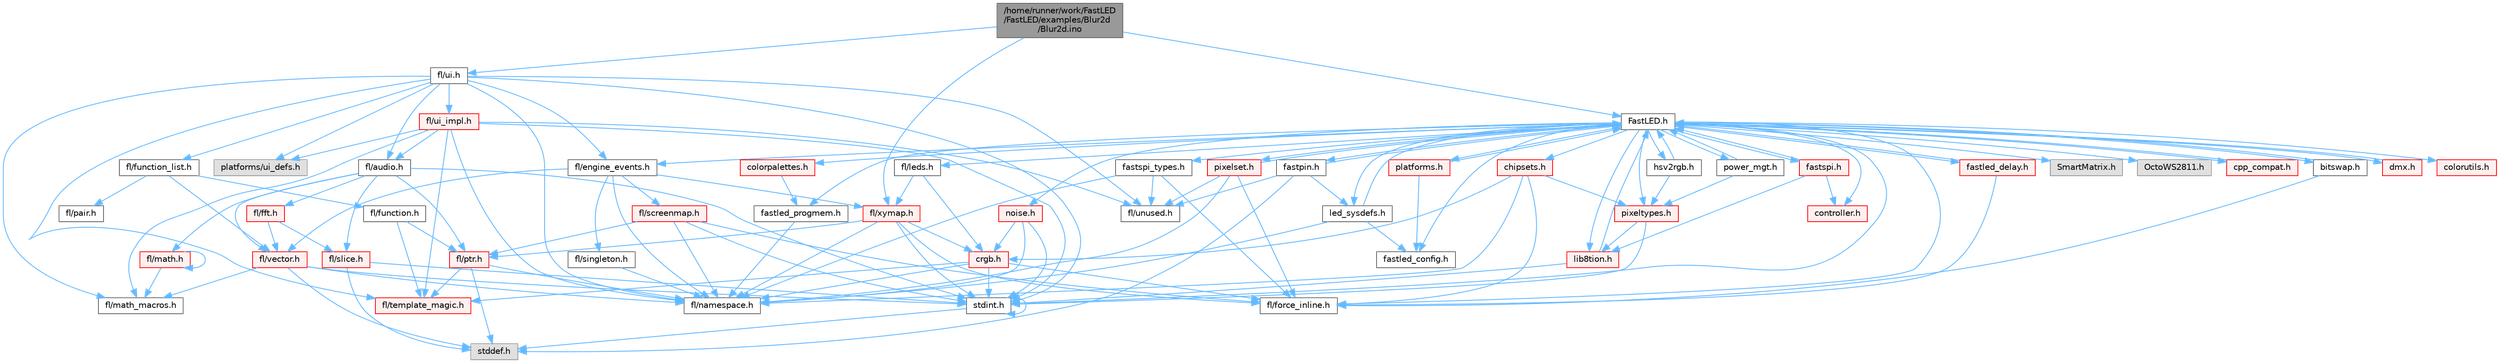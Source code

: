 digraph "/home/runner/work/FastLED/FastLED/examples/Blur2d/Blur2d.ino"
{
 // INTERACTIVE_SVG=YES
 // LATEX_PDF_SIZE
  bgcolor="transparent";
  edge [fontname=Helvetica,fontsize=10,labelfontname=Helvetica,labelfontsize=10];
  node [fontname=Helvetica,fontsize=10,shape=box,height=0.2,width=0.4];
  Node1 [id="Node000001",label="/home/runner/work/FastLED\l/FastLED/examples/Blur2d\l/Blur2d.ino",height=0.2,width=0.4,color="gray40", fillcolor="grey60", style="filled", fontcolor="black",tooltip=" "];
  Node1 -> Node2 [id="edge1_Node000001_Node000002",color="steelblue1",style="solid",tooltip=" "];
  Node2 [id="Node000002",label="fl/ui.h",height=0.2,width=0.4,color="grey40", fillcolor="white", style="filled",URL="$d9/d3b/ui_8h.html",tooltip=" "];
  Node2 -> Node3 [id="edge2_Node000002_Node000003",color="steelblue1",style="solid",tooltip=" "];
  Node3 [id="Node000003",label="stdint.h",height=0.2,width=0.4,color="grey40", fillcolor="white", style="filled",URL="$df/dd8/stdint_8h.html",tooltip=" "];
  Node3 -> Node4 [id="edge3_Node000003_Node000004",color="steelblue1",style="solid",tooltip=" "];
  Node4 [id="Node000004",label="stddef.h",height=0.2,width=0.4,color="grey60", fillcolor="#E0E0E0", style="filled",tooltip=" "];
  Node3 -> Node3 [id="edge4_Node000003_Node000003",color="steelblue1",style="solid",tooltip=" "];
  Node2 -> Node5 [id="edge5_Node000002_Node000005",color="steelblue1",style="solid",tooltip=" "];
  Node5 [id="Node000005",label="fl/audio.h",height=0.2,width=0.4,color="grey40", fillcolor="white", style="filled",URL="$da/d09/audio_8h.html",tooltip=" "];
  Node5 -> Node6 [id="edge6_Node000005_Node000006",color="steelblue1",style="solid",tooltip=" "];
  Node6 [id="Node000006",label="fl/fft.h",height=0.2,width=0.4,color="red", fillcolor="#FFF0F0", style="filled",URL="$d7/d76/fft_8h.html",tooltip=" "];
  Node6 -> Node9 [id="edge7_Node000006_Node000009",color="steelblue1",style="solid",tooltip=" "];
  Node9 [id="Node000009",label="fl/slice.h",height=0.2,width=0.4,color="red", fillcolor="#FFF0F0", style="filled",URL="$d0/d48/slice_8h.html",tooltip=" "];
  Node9 -> Node4 [id="edge8_Node000009_Node000004",color="steelblue1",style="solid",tooltip=" "];
  Node9 -> Node3 [id="edge9_Node000009_Node000003",color="steelblue1",style="solid",tooltip=" "];
  Node6 -> Node16 [id="edge10_Node000006_Node000016",color="steelblue1",style="solid",tooltip=" "];
  Node16 [id="Node000016",label="fl/vector.h",height=0.2,width=0.4,color="red", fillcolor="#FFF0F0", style="filled",URL="$d6/d68/vector_8h.html",tooltip=" "];
  Node16 -> Node4 [id="edge11_Node000016_Node000004",color="steelblue1",style="solid",tooltip=" "];
  Node16 -> Node3 [id="edge12_Node000016_Node000003",color="steelblue1",style="solid",tooltip=" "];
  Node16 -> Node15 [id="edge13_Node000016_Node000015",color="steelblue1",style="solid",tooltip=" "];
  Node15 [id="Node000015",label="fl/math_macros.h",height=0.2,width=0.4,color="grey40", fillcolor="white", style="filled",URL="$d8/db8/math__macros_8h.html",tooltip=" "];
  Node16 -> Node8 [id="edge14_Node000016_Node000008",color="steelblue1",style="solid",tooltip=" "];
  Node8 [id="Node000008",label="fl/namespace.h",height=0.2,width=0.4,color="grey40", fillcolor="white", style="filled",URL="$df/d2a/namespace_8h.html",tooltip="Implements the FastLED namespace macros."];
  Node5 -> Node13 [id="edge15_Node000005_Node000013",color="steelblue1",style="solid",tooltip=" "];
  Node13 [id="Node000013",label="fl/math.h",height=0.2,width=0.4,color="red", fillcolor="#FFF0F0", style="filled",URL="$df/db1/math_8h.html",tooltip=" "];
  Node13 -> Node15 [id="edge16_Node000013_Node000015",color="steelblue1",style="solid",tooltip=" "];
  Node13 -> Node13 [id="edge17_Node000013_Node000013",color="steelblue1",style="solid",tooltip=" "];
  Node5 -> Node19 [id="edge18_Node000005_Node000019",color="steelblue1",style="solid",tooltip=" "];
  Node19 [id="Node000019",label="fl/ptr.h",height=0.2,width=0.4,color="red", fillcolor="#FFF0F0", style="filled",URL="$dd/d98/ptr_8h.html",tooltip=" "];
  Node19 -> Node4 [id="edge19_Node000019_Node000004",color="steelblue1",style="solid",tooltip=" "];
  Node19 -> Node8 [id="edge20_Node000019_Node000008",color="steelblue1",style="solid",tooltip=" "];
  Node19 -> Node20 [id="edge21_Node000019_Node000020",color="steelblue1",style="solid",tooltip=" "];
  Node20 [id="Node000020",label="fl/template_magic.h",height=0.2,width=0.4,color="red", fillcolor="#FFF0F0", style="filled",URL="$d8/d0c/template__magic_8h.html",tooltip=" "];
  Node5 -> Node9 [id="edge22_Node000005_Node000009",color="steelblue1",style="solid",tooltip=" "];
  Node5 -> Node16 [id="edge23_Node000005_Node000016",color="steelblue1",style="solid",tooltip=" "];
  Node5 -> Node3 [id="edge24_Node000005_Node000003",color="steelblue1",style="solid",tooltip=" "];
  Node2 -> Node25 [id="edge25_Node000002_Node000025",color="steelblue1",style="solid",tooltip=" "];
  Node25 [id="Node000025",label="fl/engine_events.h",height=0.2,width=0.4,color="grey40", fillcolor="white", style="filled",URL="$db/dc0/engine__events_8h.html",tooltip=" "];
  Node25 -> Node8 [id="edge26_Node000025_Node000008",color="steelblue1",style="solid",tooltip=" "];
  Node25 -> Node26 [id="edge27_Node000025_Node000026",color="steelblue1",style="solid",tooltip=" "];
  Node26 [id="Node000026",label="fl/screenmap.h",height=0.2,width=0.4,color="red", fillcolor="#FFF0F0", style="filled",URL="$d7/d97/screenmap_8h.html",tooltip=" "];
  Node26 -> Node3 [id="edge28_Node000026_Node000003",color="steelblue1",style="solid",tooltip=" "];
  Node26 -> Node11 [id="edge29_Node000026_Node000011",color="steelblue1",style="solid",tooltip=" "];
  Node11 [id="Node000011",label="fl/force_inline.h",height=0.2,width=0.4,color="grey40", fillcolor="white", style="filled",URL="$d4/d64/force__inline_8h.html",tooltip=" "];
  Node26 -> Node19 [id="edge30_Node000026_Node000019",color="steelblue1",style="solid",tooltip=" "];
  Node26 -> Node8 [id="edge31_Node000026_Node000008",color="steelblue1",style="solid",tooltip=" "];
  Node25 -> Node33 [id="edge32_Node000025_Node000033",color="steelblue1",style="solid",tooltip=" "];
  Node33 [id="Node000033",label="fl/singleton.h",height=0.2,width=0.4,color="grey40", fillcolor="white", style="filled",URL="$d4/d0b/singleton_8h.html",tooltip=" "];
  Node33 -> Node8 [id="edge33_Node000033_Node000008",color="steelblue1",style="solid",tooltip=" "];
  Node25 -> Node16 [id="edge34_Node000025_Node000016",color="steelblue1",style="solid",tooltip=" "];
  Node25 -> Node34 [id="edge35_Node000025_Node000034",color="steelblue1",style="solid",tooltip=" "];
  Node34 [id="Node000034",label="fl/xymap.h",height=0.2,width=0.4,color="red", fillcolor="#FFF0F0", style="filled",URL="$da/d61/xymap_8h.html",tooltip=" "];
  Node34 -> Node3 [id="edge36_Node000034_Node000003",color="steelblue1",style="solid",tooltip=" "];
  Node34 -> Node35 [id="edge37_Node000034_Node000035",color="steelblue1",style="solid",tooltip=" "];
  Node35 [id="Node000035",label="crgb.h",height=0.2,width=0.4,color="red", fillcolor="#FFF0F0", style="filled",URL="$db/dd1/crgb_8h.html",tooltip="Defines the red, green, and blue (RGB) pixel struct."];
  Node35 -> Node3 [id="edge38_Node000035_Node000003",color="steelblue1",style="solid",tooltip=" "];
  Node35 -> Node8 [id="edge39_Node000035_Node000008",color="steelblue1",style="solid",tooltip=" "];
  Node35 -> Node11 [id="edge40_Node000035_Node000011",color="steelblue1",style="solid",tooltip=" "];
  Node35 -> Node20 [id="edge41_Node000035_Node000020",color="steelblue1",style="solid",tooltip=" "];
  Node34 -> Node11 [id="edge42_Node000034_Node000011",color="steelblue1",style="solid",tooltip=" "];
  Node34 -> Node8 [id="edge43_Node000034_Node000008",color="steelblue1",style="solid",tooltip=" "];
  Node34 -> Node19 [id="edge44_Node000034_Node000019",color="steelblue1",style="solid",tooltip=" "];
  Node2 -> Node40 [id="edge45_Node000002_Node000040",color="steelblue1",style="solid",tooltip=" "];
  Node40 [id="Node000040",label="fl/function_list.h",height=0.2,width=0.4,color="grey40", fillcolor="white", style="filled",URL="$d0/d64/function__list_8h.html",tooltip=" "];
  Node40 -> Node41 [id="edge46_Node000040_Node000041",color="steelblue1",style="solid",tooltip=" "];
  Node41 [id="Node000041",label="fl/function.h",height=0.2,width=0.4,color="grey40", fillcolor="white", style="filled",URL="$dd/d67/function_8h.html",tooltip=" "];
  Node41 -> Node19 [id="edge47_Node000041_Node000019",color="steelblue1",style="solid",tooltip=" "];
  Node41 -> Node20 [id="edge48_Node000041_Node000020",color="steelblue1",style="solid",tooltip=" "];
  Node40 -> Node32 [id="edge49_Node000040_Node000032",color="steelblue1",style="solid",tooltip=" "];
  Node32 [id="Node000032",label="fl/pair.h",height=0.2,width=0.4,color="grey40", fillcolor="white", style="filled",URL="$d3/d41/pair_8h.html",tooltip=" "];
  Node40 -> Node16 [id="edge50_Node000040_Node000016",color="steelblue1",style="solid",tooltip=" "];
  Node2 -> Node15 [id="edge51_Node000002_Node000015",color="steelblue1",style="solid",tooltip=" "];
  Node2 -> Node8 [id="edge52_Node000002_Node000008",color="steelblue1",style="solid",tooltip=" "];
  Node2 -> Node20 [id="edge53_Node000002_Node000020",color="steelblue1",style="solid",tooltip=" "];
  Node2 -> Node42 [id="edge54_Node000002_Node000042",color="steelblue1",style="solid",tooltip=" "];
  Node42 [id="Node000042",label="fl/ui_impl.h",height=0.2,width=0.4,color="red", fillcolor="#FFF0F0", style="filled",URL="$d6/dc0/ui__impl_8h.html",tooltip=" "];
  Node42 -> Node3 [id="edge55_Node000042_Node000003",color="steelblue1",style="solid",tooltip=" "];
  Node42 -> Node5 [id="edge56_Node000042_Node000005",color="steelblue1",style="solid",tooltip=" "];
  Node42 -> Node15 [id="edge57_Node000042_Node000015",color="steelblue1",style="solid",tooltip=" "];
  Node42 -> Node8 [id="edge58_Node000042_Node000008",color="steelblue1",style="solid",tooltip=" "];
  Node42 -> Node20 [id="edge59_Node000042_Node000020",color="steelblue1",style="solid",tooltip=" "];
  Node42 -> Node43 [id="edge60_Node000042_Node000043",color="steelblue1",style="solid",tooltip=" "];
  Node43 [id="Node000043",label="fl/unused.h",height=0.2,width=0.4,color="grey40", fillcolor="white", style="filled",URL="$d8/d4b/unused_8h.html",tooltip=" "];
  Node42 -> Node47 [id="edge61_Node000042_Node000047",color="steelblue1",style="solid",tooltip=" "];
  Node47 [id="Node000047",label="platforms/ui_defs.h",height=0.2,width=0.4,color="grey60", fillcolor="#E0E0E0", style="filled",tooltip=" "];
  Node2 -> Node43 [id="edge62_Node000002_Node000043",color="steelblue1",style="solid",tooltip=" "];
  Node2 -> Node47 [id="edge63_Node000002_Node000047",color="steelblue1",style="solid",tooltip=" "];
  Node1 -> Node34 [id="edge64_Node000001_Node000034",color="steelblue1",style="solid",tooltip=" "];
  Node1 -> Node48 [id="edge65_Node000001_Node000048",color="steelblue1",style="solid",tooltip=" "];
  Node48 [id="Node000048",label="FastLED.h",height=0.2,width=0.4,color="grey40", fillcolor="white", style="filled",URL="$db/d97/_fast_l_e_d_8h.html",tooltip="central include file for FastLED, defines the CFastLED class/object"];
  Node48 -> Node3 [id="edge66_Node000048_Node000003",color="steelblue1",style="solid",tooltip=" "];
  Node48 -> Node49 [id="edge67_Node000048_Node000049",color="steelblue1",style="solid",tooltip=" "];
  Node49 [id="Node000049",label="SmartMatrix.h",height=0.2,width=0.4,color="grey60", fillcolor="#E0E0E0", style="filled",tooltip=" "];
  Node48 -> Node50 [id="edge68_Node000048_Node000050",color="steelblue1",style="solid",tooltip=" "];
  Node50 [id="Node000050",label="OctoWS2811.h",height=0.2,width=0.4,color="grey60", fillcolor="#E0E0E0", style="filled",tooltip=" "];
  Node48 -> Node11 [id="edge69_Node000048_Node000011",color="steelblue1",style="solid",tooltip=" "];
  Node48 -> Node51 [id="edge70_Node000048_Node000051",color="steelblue1",style="solid",tooltip=" "];
  Node51 [id="Node000051",label="cpp_compat.h",height=0.2,width=0.4,color="red", fillcolor="#FFF0F0", style="filled",URL="$d9/d13/cpp__compat_8h.html",tooltip="Compatibility functions based on C++ version."];
  Node51 -> Node48 [id="edge71_Node000051_Node000048",color="steelblue1",style="solid",tooltip=" "];
  Node48 -> Node53 [id="edge72_Node000048_Node000053",color="steelblue1",style="solid",tooltip=" "];
  Node53 [id="Node000053",label="fastled_config.h",height=0.2,width=0.4,color="grey40", fillcolor="white", style="filled",URL="$d5/d11/fastled__config_8h.html",tooltip="Contains definitions that can be used to configure FastLED at compile time."];
  Node48 -> Node54 [id="edge73_Node000048_Node000054",color="steelblue1",style="solid",tooltip=" "];
  Node54 [id="Node000054",label="led_sysdefs.h",height=0.2,width=0.4,color="grey40", fillcolor="white", style="filled",URL="$d9/d3e/led__sysdefs_8h.html",tooltip="Determines which platform system definitions to include."];
  Node54 -> Node48 [id="edge74_Node000054_Node000048",color="steelblue1",style="solid",tooltip=" "];
  Node54 -> Node53 [id="edge75_Node000054_Node000053",color="steelblue1",style="solid",tooltip=" "];
  Node54 -> Node8 [id="edge76_Node000054_Node000008",color="steelblue1",style="solid",tooltip=" "];
  Node48 -> Node55 [id="edge77_Node000048_Node000055",color="steelblue1",style="solid",tooltip=" "];
  Node55 [id="Node000055",label="fastled_delay.h",height=0.2,width=0.4,color="red", fillcolor="#FFF0F0", style="filled",URL="$d0/da8/fastled__delay_8h.html",tooltip="Utility functions and classes for managing delay cycles."];
  Node55 -> Node48 [id="edge78_Node000055_Node000048",color="steelblue1",style="solid",tooltip=" "];
  Node55 -> Node11 [id="edge79_Node000055_Node000011",color="steelblue1",style="solid",tooltip=" "];
  Node48 -> Node57 [id="edge80_Node000048_Node000057",color="steelblue1",style="solid",tooltip=" "];
  Node57 [id="Node000057",label="bitswap.h",height=0.2,width=0.4,color="grey40", fillcolor="white", style="filled",URL="$de/ded/bitswap_8h.html",tooltip="Functions for doing a rotation of bits/bytes used by parallel output."];
  Node57 -> Node48 [id="edge81_Node000057_Node000048",color="steelblue1",style="solid",tooltip=" "];
  Node57 -> Node11 [id="edge82_Node000057_Node000011",color="steelblue1",style="solid",tooltip=" "];
  Node48 -> Node58 [id="edge83_Node000048_Node000058",color="steelblue1",style="solid",tooltip=" "];
  Node58 [id="Node000058",label="controller.h",height=0.2,width=0.4,color="red", fillcolor="#FFF0F0", style="filled",URL="$d2/dd9/controller_8h.html",tooltip="deprecated: base definitions used by led controllers for writing out led data"];
  Node48 -> Node79 [id="edge84_Node000048_Node000079",color="steelblue1",style="solid",tooltip=" "];
  Node79 [id="Node000079",label="fastpin.h",height=0.2,width=0.4,color="grey40", fillcolor="white", style="filled",URL="$db/d65/fastpin_8h.html",tooltip="Class base definitions for defining fast pin access."];
  Node79 -> Node48 [id="edge85_Node000079_Node000048",color="steelblue1",style="solid",tooltip=" "];
  Node79 -> Node54 [id="edge86_Node000079_Node000054",color="steelblue1",style="solid",tooltip=" "];
  Node79 -> Node4 [id="edge87_Node000079_Node000004",color="steelblue1",style="solid",tooltip=" "];
  Node79 -> Node43 [id="edge88_Node000079_Node000043",color="steelblue1",style="solid",tooltip=" "];
  Node48 -> Node80 [id="edge89_Node000048_Node000080",color="steelblue1",style="solid",tooltip=" "];
  Node80 [id="Node000080",label="fastspi_types.h",height=0.2,width=0.4,color="grey40", fillcolor="white", style="filled",URL="$d2/ddb/fastspi__types_8h.html",tooltip="Data types and constants used by SPI interfaces."];
  Node80 -> Node11 [id="edge90_Node000080_Node000011",color="steelblue1",style="solid",tooltip=" "];
  Node80 -> Node8 [id="edge91_Node000080_Node000008",color="steelblue1",style="solid",tooltip=" "];
  Node80 -> Node43 [id="edge92_Node000080_Node000043",color="steelblue1",style="solid",tooltip=" "];
  Node48 -> Node81 [id="edge93_Node000048_Node000081",color="steelblue1",style="solid",tooltip=" "];
  Node81 [id="Node000081",label="dmx.h",height=0.2,width=0.4,color="red", fillcolor="#FFF0F0", style="filled",URL="$d3/de1/dmx_8h.html",tooltip="Defines the DMX512-based LED controllers."];
  Node81 -> Node48 [id="edge94_Node000081_Node000048",color="steelblue1",style="solid",tooltip=" "];
  Node48 -> Node84 [id="edge95_Node000048_Node000084",color="steelblue1",style="solid",tooltip=" "];
  Node84 [id="Node000084",label="platforms.h",height=0.2,width=0.4,color="red", fillcolor="#FFF0F0", style="filled",URL="$da/dc9/platforms_8h.html",tooltip="Determines which platforms headers to include."];
  Node84 -> Node48 [id="edge96_Node000084_Node000048",color="steelblue1",style="solid",tooltip=" "];
  Node84 -> Node53 [id="edge97_Node000084_Node000053",color="steelblue1",style="solid",tooltip=" "];
  Node48 -> Node86 [id="edge98_Node000048_Node000086",color="steelblue1",style="solid",tooltip=" "];
  Node86 [id="Node000086",label="fastled_progmem.h",height=0.2,width=0.4,color="grey40", fillcolor="white", style="filled",URL="$df/dab/fastled__progmem_8h.html",tooltip="Wrapper definitions to allow seamless use of PROGMEM in environments that have it."];
  Node86 -> Node8 [id="edge99_Node000086_Node000008",color="steelblue1",style="solid",tooltip=" "];
  Node48 -> Node61 [id="edge100_Node000048_Node000061",color="steelblue1",style="solid",tooltip=" "];
  Node61 [id="Node000061",label="lib8tion.h",height=0.2,width=0.4,color="red", fillcolor="#FFF0F0", style="filled",URL="$df/da5/lib8tion_8h.html",tooltip="Fast, efficient 8-bit math functions specifically designed for high-performance LED programming."];
  Node61 -> Node48 [id="edge101_Node000061_Node000048",color="steelblue1",style="solid",tooltip=" "];
  Node61 -> Node3 [id="edge102_Node000061_Node000003",color="steelblue1",style="solid",tooltip=" "];
  Node48 -> Node60 [id="edge103_Node000048_Node000060",color="steelblue1",style="solid",tooltip=" "];
  Node60 [id="Node000060",label="pixeltypes.h",height=0.2,width=0.4,color="red", fillcolor="#FFF0F0", style="filled",URL="$d2/dba/pixeltypes_8h.html",tooltip="Includes defintions for RGB and HSV pixels."];
  Node60 -> Node3 [id="edge104_Node000060_Node000003",color="steelblue1",style="solid",tooltip=" "];
  Node60 -> Node61 [id="edge105_Node000060_Node000061",color="steelblue1",style="solid",tooltip=" "];
  Node48 -> Node87 [id="edge106_Node000048_Node000087",color="steelblue1",style="solid",tooltip=" "];
  Node87 [id="Node000087",label="hsv2rgb.h",height=0.2,width=0.4,color="grey40", fillcolor="white", style="filled",URL="$de/d9a/hsv2rgb_8h.html",tooltip="Functions to convert from the HSV colorspace to the RGB colorspace."];
  Node87 -> Node48 [id="edge107_Node000087_Node000048",color="steelblue1",style="solid",tooltip=" "];
  Node87 -> Node60 [id="edge108_Node000087_Node000060",color="steelblue1",style="solid",tooltip=" "];
  Node48 -> Node88 [id="edge109_Node000048_Node000088",color="steelblue1",style="solid",tooltip=" "];
  Node88 [id="Node000088",label="colorutils.h",height=0.2,width=0.4,color="red", fillcolor="#FFF0F0", style="filled",URL="$d1/dfb/colorutils_8h.html",tooltip=" "];
  Node48 -> Node94 [id="edge110_Node000048_Node000094",color="steelblue1",style="solid",tooltip=" "];
  Node94 [id="Node000094",label="pixelset.h",height=0.2,width=0.4,color="red", fillcolor="#FFF0F0", style="filled",URL="$d4/d46/pixelset_8h.html",tooltip="Declares classes for managing logical groups of LEDs."];
  Node94 -> Node11 [id="edge111_Node000094_Node000011",color="steelblue1",style="solid",tooltip=" "];
  Node94 -> Node8 [id="edge112_Node000094_Node000008",color="steelblue1",style="solid",tooltip=" "];
  Node94 -> Node43 [id="edge113_Node000094_Node000043",color="steelblue1",style="solid",tooltip=" "];
  Node94 -> Node48 [id="edge114_Node000094_Node000048",color="steelblue1",style="solid",tooltip=" "];
  Node48 -> Node96 [id="edge115_Node000048_Node000096",color="steelblue1",style="solid",tooltip=" "];
  Node96 [id="Node000096",label="colorpalettes.h",height=0.2,width=0.4,color="red", fillcolor="#FFF0F0", style="filled",URL="$dc/dcc/colorpalettes_8h.html",tooltip="Declarations for the predefined color palettes supplied by FastLED."];
  Node96 -> Node86 [id="edge116_Node000096_Node000086",color="steelblue1",style="solid",tooltip=" "];
  Node48 -> Node97 [id="edge117_Node000048_Node000097",color="steelblue1",style="solid",tooltip=" "];
  Node97 [id="Node000097",label="noise.h",height=0.2,width=0.4,color="red", fillcolor="#FFF0F0", style="filled",URL="$d1/d31/noise_8h.html",tooltip="Functions to generate and fill arrays with noise."];
  Node97 -> Node3 [id="edge118_Node000097_Node000003",color="steelblue1",style="solid",tooltip=" "];
  Node97 -> Node35 [id="edge119_Node000097_Node000035",color="steelblue1",style="solid",tooltip=" "];
  Node97 -> Node8 [id="edge120_Node000097_Node000008",color="steelblue1",style="solid",tooltip=" "];
  Node48 -> Node98 [id="edge121_Node000048_Node000098",color="steelblue1",style="solid",tooltip=" "];
  Node98 [id="Node000098",label="power_mgt.h",height=0.2,width=0.4,color="grey40", fillcolor="white", style="filled",URL="$dc/d5b/power__mgt_8h.html",tooltip="Functions to limit the power used by FastLED."];
  Node98 -> Node48 [id="edge122_Node000098_Node000048",color="steelblue1",style="solid",tooltip=" "];
  Node98 -> Node60 [id="edge123_Node000098_Node000060",color="steelblue1",style="solid",tooltip=" "];
  Node48 -> Node99 [id="edge124_Node000048_Node000099",color="steelblue1",style="solid",tooltip=" "];
  Node99 [id="Node000099",label="fastspi.h",height=0.2,width=0.4,color="red", fillcolor="#FFF0F0", style="filled",URL="$d6/ddc/fastspi_8h.html",tooltip="Serial peripheral interface (SPI) definitions per platform."];
  Node99 -> Node48 [id="edge125_Node000099_Node000048",color="steelblue1",style="solid",tooltip=" "];
  Node99 -> Node58 [id="edge126_Node000099_Node000058",color="steelblue1",style="solid",tooltip=" "];
  Node99 -> Node61 [id="edge127_Node000099_Node000061",color="steelblue1",style="solid",tooltip=" "];
  Node48 -> Node101 [id="edge128_Node000048_Node000101",color="steelblue1",style="solid",tooltip=" "];
  Node101 [id="Node000101",label="chipsets.h",height=0.2,width=0.4,color="red", fillcolor="#FFF0F0", style="filled",URL="$db/d66/chipsets_8h.html",tooltip="Contains the bulk of the definitions for the various LED chipsets supported."];
  Node101 -> Node60 [id="edge129_Node000101_Node000060",color="steelblue1",style="solid",tooltip=" "];
  Node101 -> Node11 [id="edge130_Node000101_Node000011",color="steelblue1",style="solid",tooltip=" "];
  Node101 -> Node35 [id="edge131_Node000101_Node000035",color="steelblue1",style="solid",tooltip=" "];
  Node101 -> Node8 [id="edge132_Node000101_Node000008",color="steelblue1",style="solid",tooltip=" "];
  Node48 -> Node25 [id="edge133_Node000048_Node000025",color="steelblue1",style="solid",tooltip=" "];
  Node48 -> Node102 [id="edge134_Node000048_Node000102",color="steelblue1",style="solid",tooltip=" "];
  Node102 [id="Node000102",label="fl/leds.h",height=0.2,width=0.4,color="grey40", fillcolor="white", style="filled",URL="$da/d78/leds_8h.html",tooltip=" "];
  Node102 -> Node35 [id="edge135_Node000102_Node000035",color="steelblue1",style="solid",tooltip=" "];
  Node102 -> Node34 [id="edge136_Node000102_Node000034",color="steelblue1",style="solid",tooltip=" "];
}
